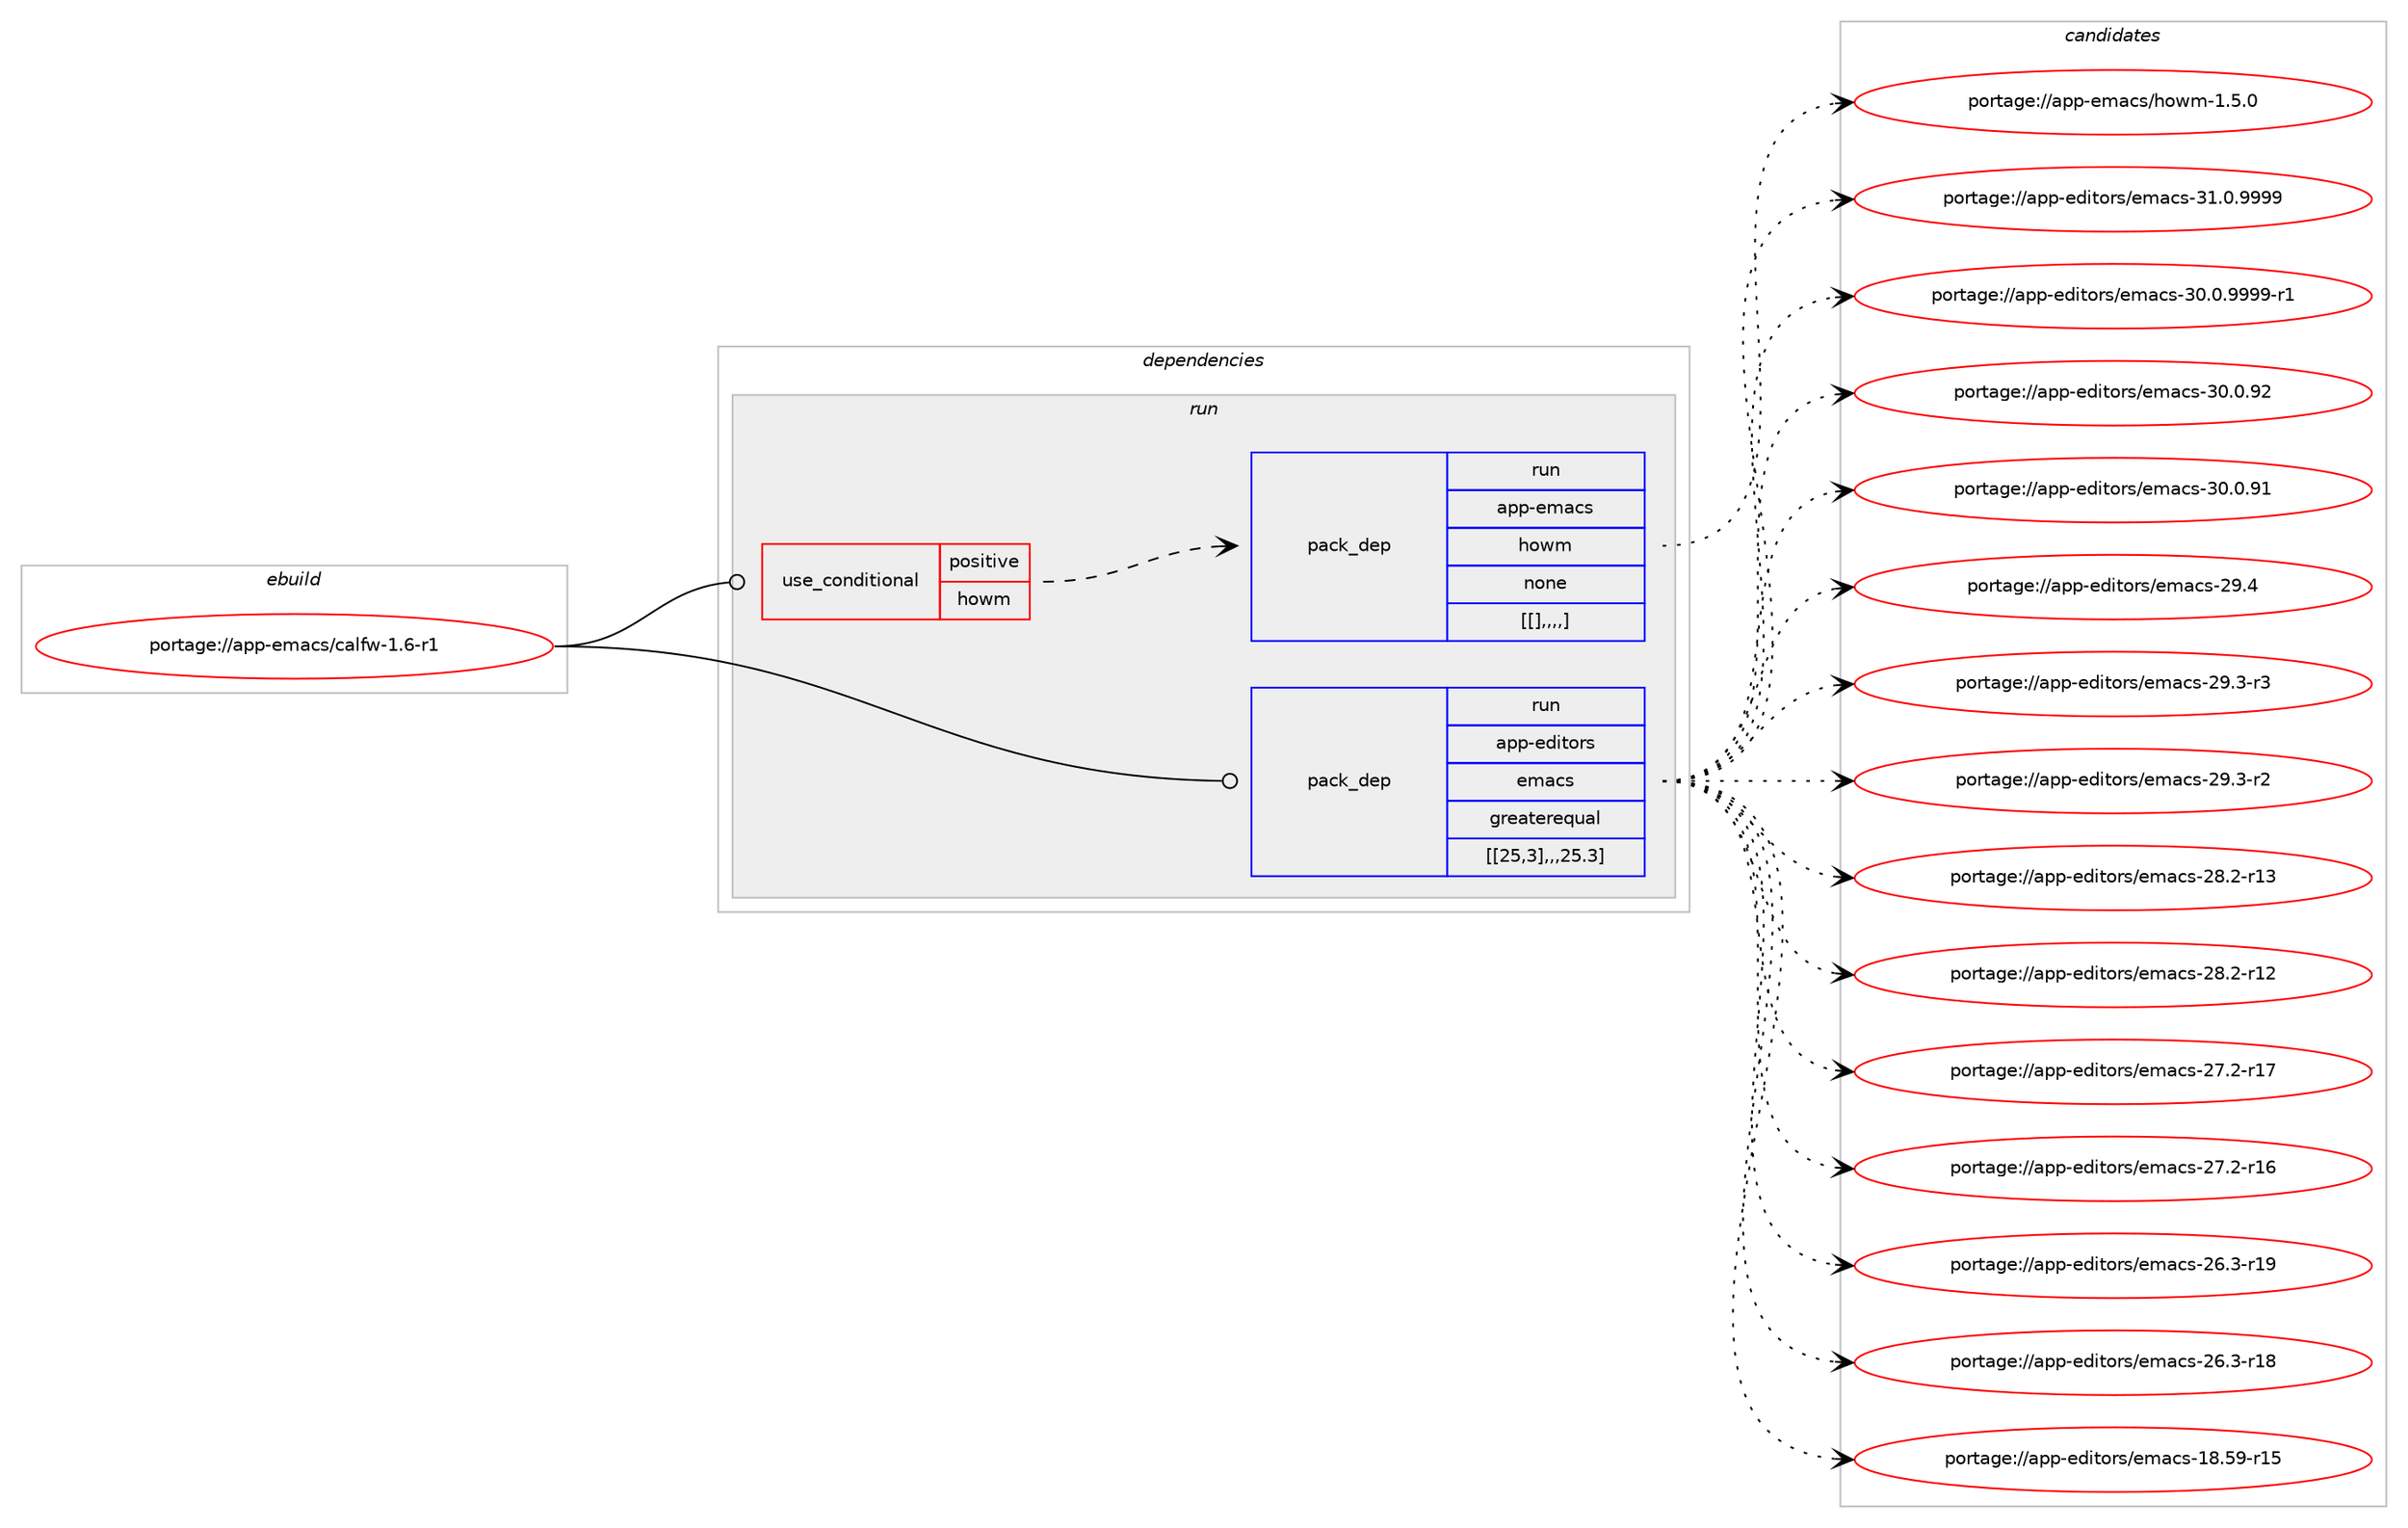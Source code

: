 digraph prolog {

# *************
# Graph options
# *************

newrank=true;
concentrate=true;
compound=true;
graph [rankdir=LR,fontname=Helvetica,fontsize=10,ranksep=1.5];#, ranksep=2.5, nodesep=0.2];
edge  [arrowhead=vee];
node  [fontname=Helvetica,fontsize=10];

# **********
# The ebuild
# **********

subgraph cluster_leftcol {
color=gray;
label=<<i>ebuild</i>>;
id [label="portage://app-emacs/calfw-1.6-r1", color=red, width=4, href="../app-emacs/calfw-1.6-r1.svg"];
}

# ****************
# The dependencies
# ****************

subgraph cluster_midcol {
color=gray;
label=<<i>dependencies</i>>;
subgraph cluster_compile {
fillcolor="#eeeeee";
style=filled;
label=<<i>compile</i>>;
}
subgraph cluster_compileandrun {
fillcolor="#eeeeee";
style=filled;
label=<<i>compile and run</i>>;
}
subgraph cluster_run {
fillcolor="#eeeeee";
style=filled;
label=<<i>run</i>>;
subgraph cond5582 {
dependency20481 [label=<<TABLE BORDER="0" CELLBORDER="1" CELLSPACING="0" CELLPADDING="4"><TR><TD ROWSPAN="3" CELLPADDING="10">use_conditional</TD></TR><TR><TD>positive</TD></TR><TR><TD>howm</TD></TR></TABLE>>, shape=none, color=red];
subgraph pack14792 {
dependency20520 [label=<<TABLE BORDER="0" CELLBORDER="1" CELLSPACING="0" CELLPADDING="4" WIDTH="220"><TR><TD ROWSPAN="6" CELLPADDING="30">pack_dep</TD></TR><TR><TD WIDTH="110">run</TD></TR><TR><TD>app-emacs</TD></TR><TR><TD>howm</TD></TR><TR><TD>none</TD></TR><TR><TD>[[],,,,]</TD></TR></TABLE>>, shape=none, color=blue];
}
dependency20481:e -> dependency20520:w [weight=20,style="dashed",arrowhead="vee"];
}
id:e -> dependency20481:w [weight=20,style="solid",arrowhead="odot"];
subgraph pack14826 {
dependency20571 [label=<<TABLE BORDER="0" CELLBORDER="1" CELLSPACING="0" CELLPADDING="4" WIDTH="220"><TR><TD ROWSPAN="6" CELLPADDING="30">pack_dep</TD></TR><TR><TD WIDTH="110">run</TD></TR><TR><TD>app-editors</TD></TR><TR><TD>emacs</TD></TR><TR><TD>greaterequal</TD></TR><TR><TD>[[25,3],,,25.3]</TD></TR></TABLE>>, shape=none, color=blue];
}
id:e -> dependency20571:w [weight=20,style="solid",arrowhead="odot"];
}
}

# **************
# The candidates
# **************

subgraph cluster_choices {
rank=same;
color=gray;
label=<<i>candidates</i>>;

subgraph choice13152 {
color=black;
nodesep=1;
choice9711211245101109979911547104111119109454946534648 [label="portage://app-emacs/howm-1.5.0", color=red, width=4,href="../app-emacs/howm-1.5.0.svg"];
dependency20520:e -> choice9711211245101109979911547104111119109454946534648:w [style=dotted,weight="100"];
}
subgraph choice13167 {
color=black;
nodesep=1;
choice971121124510110010511611111411547101109979911545514946484657575757 [label="portage://app-editors/emacs-31.0.9999", color=red, width=4,href="../app-editors/emacs-31.0.9999.svg"];
choice9711211245101100105116111114115471011099799115455148464846575757574511449 [label="portage://app-editors/emacs-30.0.9999-r1", color=red, width=4,href="../app-editors/emacs-30.0.9999-r1.svg"];
choice97112112451011001051161111141154710110997991154551484648465750 [label="portage://app-editors/emacs-30.0.92", color=red, width=4,href="../app-editors/emacs-30.0.92.svg"];
choice97112112451011001051161111141154710110997991154551484648465749 [label="portage://app-editors/emacs-30.0.91", color=red, width=4,href="../app-editors/emacs-30.0.91.svg"];
choice97112112451011001051161111141154710110997991154550574652 [label="portage://app-editors/emacs-29.4", color=red, width=4,href="../app-editors/emacs-29.4.svg"];
choice971121124510110010511611111411547101109979911545505746514511451 [label="portage://app-editors/emacs-29.3-r3", color=red, width=4,href="../app-editors/emacs-29.3-r3.svg"];
choice971121124510110010511611111411547101109979911545505746514511450 [label="portage://app-editors/emacs-29.3-r2", color=red, width=4,href="../app-editors/emacs-29.3-r2.svg"];
choice97112112451011001051161111141154710110997991154550564650451144951 [label="portage://app-editors/emacs-28.2-r13", color=red, width=4,href="../app-editors/emacs-28.2-r13.svg"];
choice97112112451011001051161111141154710110997991154550564650451144950 [label="portage://app-editors/emacs-28.2-r12", color=red, width=4,href="../app-editors/emacs-28.2-r12.svg"];
choice97112112451011001051161111141154710110997991154550554650451144955 [label="portage://app-editors/emacs-27.2-r17", color=red, width=4,href="../app-editors/emacs-27.2-r17.svg"];
choice97112112451011001051161111141154710110997991154550554650451144954 [label="portage://app-editors/emacs-27.2-r16", color=red, width=4,href="../app-editors/emacs-27.2-r16.svg"];
choice97112112451011001051161111141154710110997991154550544651451144957 [label="portage://app-editors/emacs-26.3-r19", color=red, width=4,href="../app-editors/emacs-26.3-r19.svg"];
choice97112112451011001051161111141154710110997991154550544651451144956 [label="portage://app-editors/emacs-26.3-r18", color=red, width=4,href="../app-editors/emacs-26.3-r18.svg"];
choice9711211245101100105116111114115471011099799115454956465357451144953 [label="portage://app-editors/emacs-18.59-r15", color=red, width=4,href="../app-editors/emacs-18.59-r15.svg"];
dependency20571:e -> choice971121124510110010511611111411547101109979911545514946484657575757:w [style=dotted,weight="100"];
dependency20571:e -> choice9711211245101100105116111114115471011099799115455148464846575757574511449:w [style=dotted,weight="100"];
dependency20571:e -> choice97112112451011001051161111141154710110997991154551484648465750:w [style=dotted,weight="100"];
dependency20571:e -> choice97112112451011001051161111141154710110997991154551484648465749:w [style=dotted,weight="100"];
dependency20571:e -> choice97112112451011001051161111141154710110997991154550574652:w [style=dotted,weight="100"];
dependency20571:e -> choice971121124510110010511611111411547101109979911545505746514511451:w [style=dotted,weight="100"];
dependency20571:e -> choice971121124510110010511611111411547101109979911545505746514511450:w [style=dotted,weight="100"];
dependency20571:e -> choice97112112451011001051161111141154710110997991154550564650451144951:w [style=dotted,weight="100"];
dependency20571:e -> choice97112112451011001051161111141154710110997991154550564650451144950:w [style=dotted,weight="100"];
dependency20571:e -> choice97112112451011001051161111141154710110997991154550554650451144955:w [style=dotted,weight="100"];
dependency20571:e -> choice97112112451011001051161111141154710110997991154550554650451144954:w [style=dotted,weight="100"];
dependency20571:e -> choice97112112451011001051161111141154710110997991154550544651451144957:w [style=dotted,weight="100"];
dependency20571:e -> choice97112112451011001051161111141154710110997991154550544651451144956:w [style=dotted,weight="100"];
dependency20571:e -> choice9711211245101100105116111114115471011099799115454956465357451144953:w [style=dotted,weight="100"];
}
}

}
